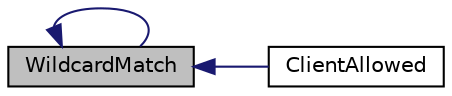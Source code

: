digraph "WildcardMatch"
{
  edge [fontname="Helvetica",fontsize="10",labelfontname="Helvetica",labelfontsize="10"];
  node [fontname="Helvetica",fontsize="10",shape=record];
  rankdir="LR";
  Node1310 [label="WildcardMatch",height=0.2,width=0.4,color="black", fillcolor="grey75", style="filled", fontcolor="black"];
  Node1310 -> Node1311 [dir="back",color="midnightblue",fontsize="10",style="solid",fontname="Helvetica"];
  Node1311 [label="ClientAllowed",height=0.2,width=0.4,color="black", fillcolor="white", style="filled",URL="$d6/d76/rpcserver_8cpp.html#a9ec282be04e51f5fde86d5ba98467019"];
  Node1310 -> Node1310 [dir="back",color="midnightblue",fontsize="10",style="solid",fontname="Helvetica"];
}
